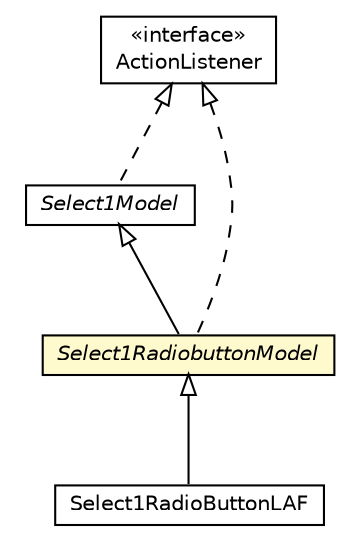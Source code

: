 #!/usr/local/bin/dot
#
# Class diagram 
# Generated by UMLGraph version R5_6-24-gf6e263 (http://www.umlgraph.org/)
#

digraph G {
	edge [fontname="Helvetica",fontsize=10,labelfontname="Helvetica",labelfontsize=10];
	node [fontname="Helvetica",fontsize=10,shape=plaintext];
	nodesep=0.25;
	ranksep=0.5;
	// org.universAAL.ui.handler.gui.swing.model.FormControl.Select1Model
	c7285273 [label=<<table title="org.universAAL.ui.handler.gui.swing.model.FormControl.Select1Model" border="0" cellborder="1" cellspacing="0" cellpadding="2" port="p" href="./Select1Model.html">
		<tr><td><table border="0" cellspacing="0" cellpadding="1">
<tr><td align="center" balign="center"><font face="Helvetica-Oblique"> Select1Model </font></td></tr>
		</table></td></tr>
		</table>>, URL="./Select1Model.html", fontname="Helvetica", fontcolor="black", fontsize=10.0];
	// org.universAAL.ui.handler.gui.swing.model.FormControl.Select1RadiobuttonModel
	c7285274 [label=<<table title="org.universAAL.ui.handler.gui.swing.model.FormControl.Select1RadiobuttonModel" border="0" cellborder="1" cellspacing="0" cellpadding="2" port="p" bgcolor="lemonChiffon" href="./Select1RadiobuttonModel.html">
		<tr><td><table border="0" cellspacing="0" cellpadding="1">
<tr><td align="center" balign="center"><font face="Helvetica-Oblique"> Select1RadiobuttonModel </font></td></tr>
		</table></td></tr>
		</table>>, URL="./Select1RadiobuttonModel.html", fontname="Helvetica", fontcolor="black", fontsize=10.0];
	// org.universAAL.ui.gui.swing.bluesteelLAF.Select1RadioButtonLAF
	c7285314 [label=<<table title="org.universAAL.ui.gui.swing.bluesteelLAF.Select1RadioButtonLAF" border="0" cellborder="1" cellspacing="0" cellpadding="2" port="p" href="../../../../../gui/swing/bluesteelLAF/Select1RadioButtonLAF.html">
		<tr><td><table border="0" cellspacing="0" cellpadding="1">
<tr><td align="center" balign="center"> Select1RadioButtonLAF </td></tr>
		</table></td></tr>
		</table>>, URL="../../../../../gui/swing/bluesteelLAF/Select1RadioButtonLAF.html", fontname="Helvetica", fontcolor="black", fontsize=10.0];
	//org.universAAL.ui.handler.gui.swing.model.FormControl.Select1Model implements java.awt.event.ActionListener
	c7285863:p -> c7285273:p [dir=back,arrowtail=empty,style=dashed];
	//org.universAAL.ui.handler.gui.swing.model.FormControl.Select1RadiobuttonModel extends org.universAAL.ui.handler.gui.swing.model.FormControl.Select1Model
	c7285273:p -> c7285274:p [dir=back,arrowtail=empty];
	//org.universAAL.ui.handler.gui.swing.model.FormControl.Select1RadiobuttonModel implements java.awt.event.ActionListener
	c7285863:p -> c7285274:p [dir=back,arrowtail=empty,style=dashed];
	//org.universAAL.ui.gui.swing.bluesteelLAF.Select1RadioButtonLAF extends org.universAAL.ui.handler.gui.swing.model.FormControl.Select1RadiobuttonModel
	c7285274:p -> c7285314:p [dir=back,arrowtail=empty];
	// java.awt.event.ActionListener
	c7285863 [label=<<table title="java.awt.event.ActionListener" border="0" cellborder="1" cellspacing="0" cellpadding="2" port="p" href="http://java.sun.com/j2se/1.4.2/docs/api/java/awt/event/ActionListener.html">
		<tr><td><table border="0" cellspacing="0" cellpadding="1">
<tr><td align="center" balign="center"> &#171;interface&#187; </td></tr>
<tr><td align="center" balign="center"> ActionListener </td></tr>
		</table></td></tr>
		</table>>, URL="http://java.sun.com/j2se/1.4.2/docs/api/java/awt/event/ActionListener.html", fontname="Helvetica", fontcolor="black", fontsize=10.0];
}

